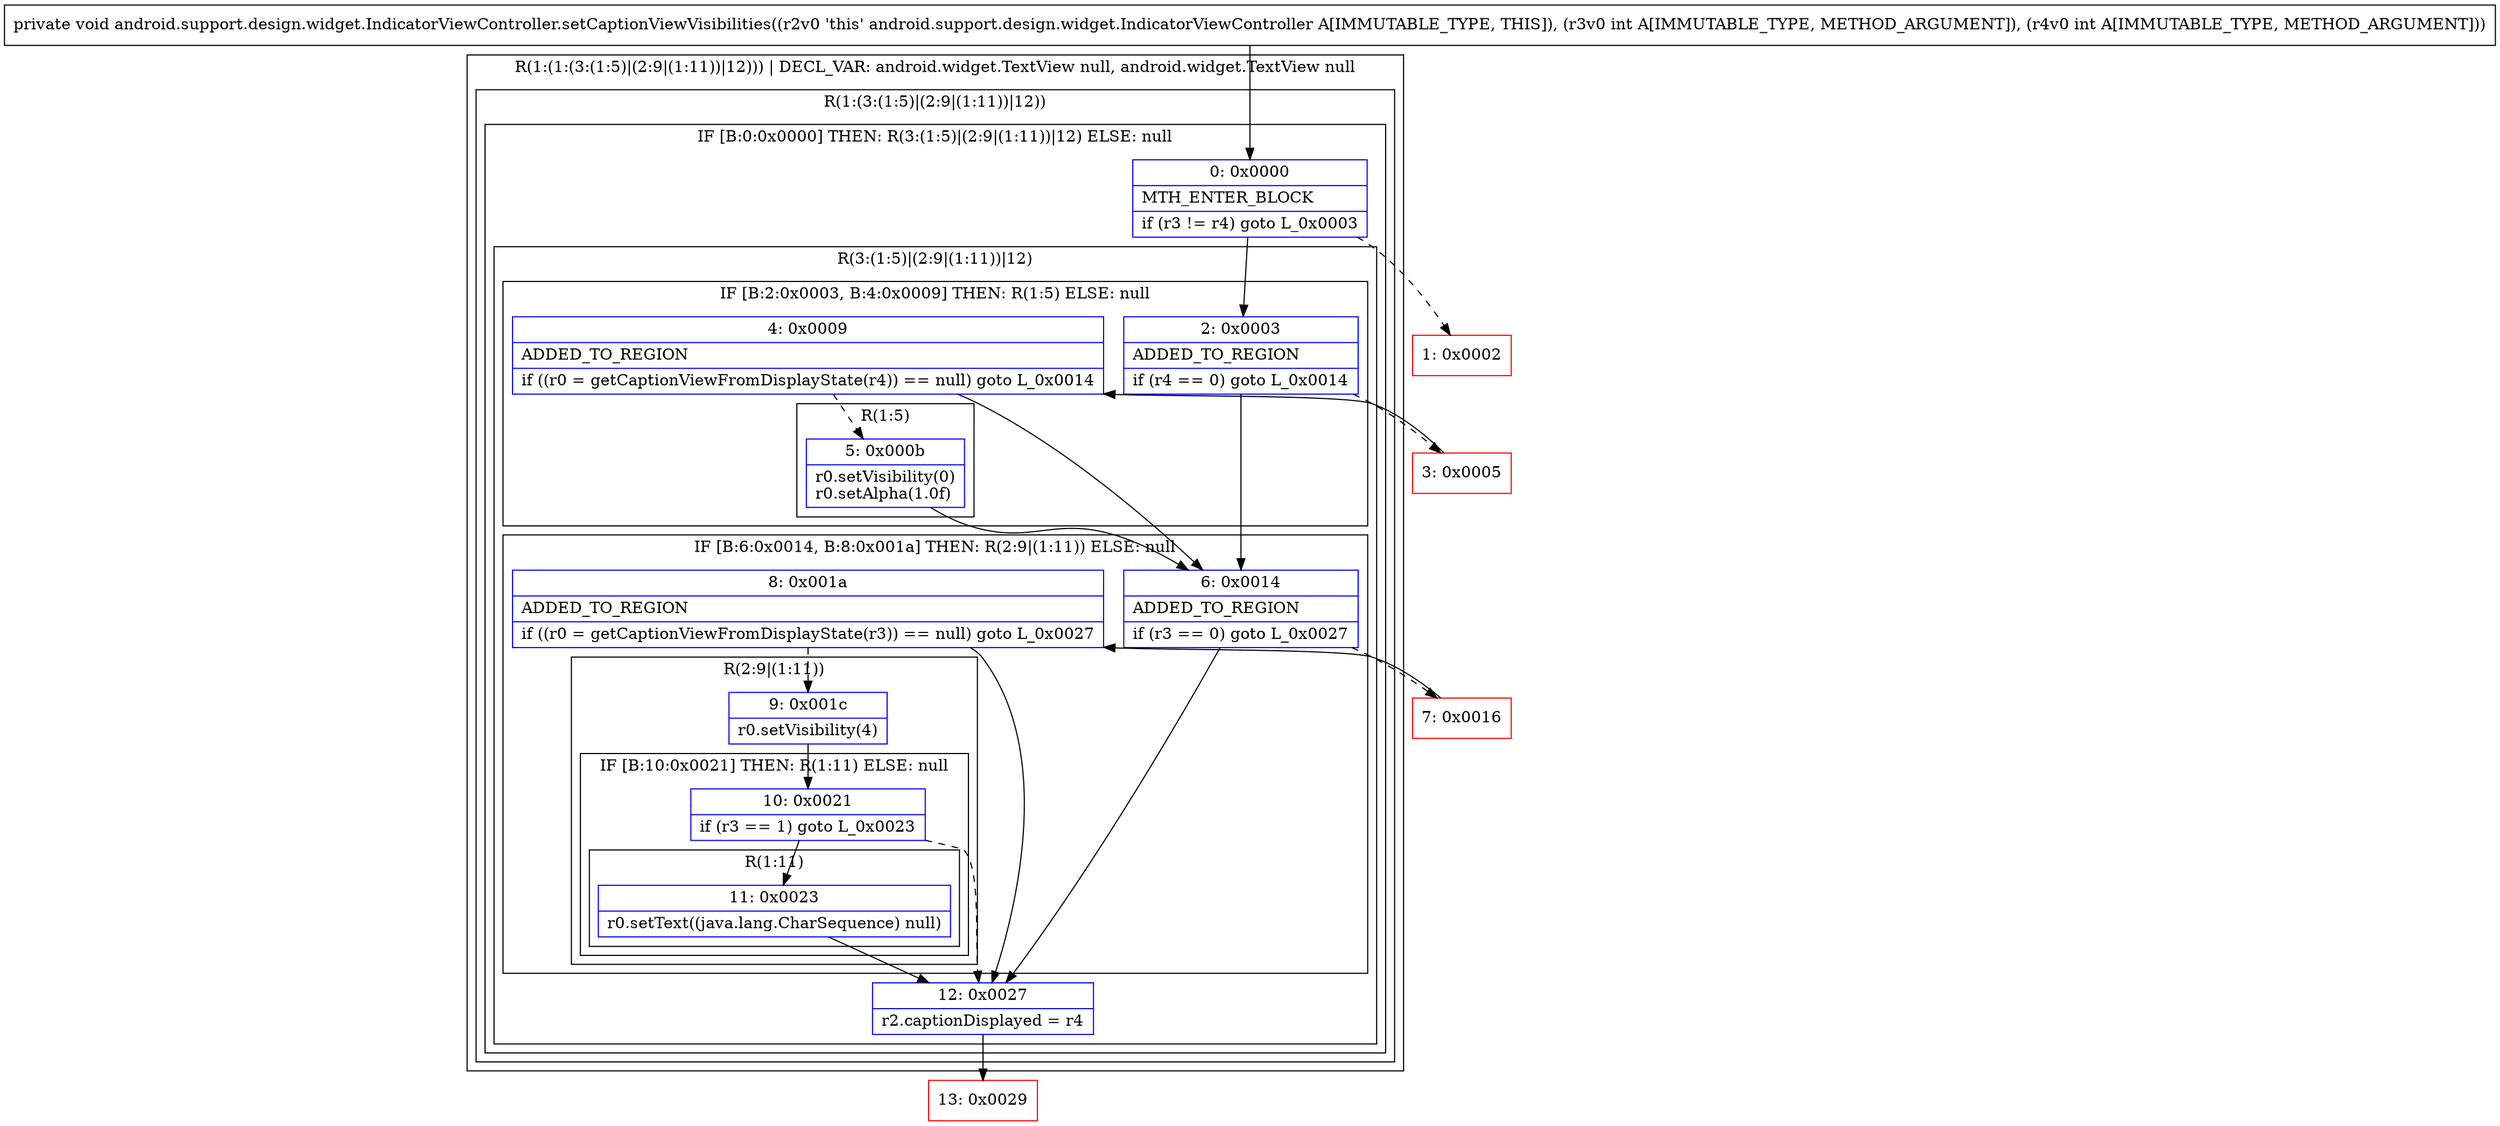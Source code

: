 digraph "CFG forandroid.support.design.widget.IndicatorViewController.setCaptionViewVisibilities(II)V" {
subgraph cluster_Region_1271578717 {
label = "R(1:(1:(3:(1:5)|(2:9|(1:11))|12))) | DECL_VAR: android.widget.TextView null, android.widget.TextView null\l";
node [shape=record,color=blue];
subgraph cluster_Region_1534881061 {
label = "R(1:(3:(1:5)|(2:9|(1:11))|12))";
node [shape=record,color=blue];
subgraph cluster_IfRegion_74151749 {
label = "IF [B:0:0x0000] THEN: R(3:(1:5)|(2:9|(1:11))|12) ELSE: null";
node [shape=record,color=blue];
Node_0 [shape=record,label="{0\:\ 0x0000|MTH_ENTER_BLOCK\l|if (r3 != r4) goto L_0x0003\l}"];
subgraph cluster_Region_882821850 {
label = "R(3:(1:5)|(2:9|(1:11))|12)";
node [shape=record,color=blue];
subgraph cluster_IfRegion_701185084 {
label = "IF [B:2:0x0003, B:4:0x0009] THEN: R(1:5) ELSE: null";
node [shape=record,color=blue];
Node_2 [shape=record,label="{2\:\ 0x0003|ADDED_TO_REGION\l|if (r4 == 0) goto L_0x0014\l}"];
Node_4 [shape=record,label="{4\:\ 0x0009|ADDED_TO_REGION\l|if ((r0 = getCaptionViewFromDisplayState(r4)) == null) goto L_0x0014\l}"];
subgraph cluster_Region_300312933 {
label = "R(1:5)";
node [shape=record,color=blue];
Node_5 [shape=record,label="{5\:\ 0x000b|r0.setVisibility(0)\lr0.setAlpha(1.0f)\l}"];
}
}
subgraph cluster_IfRegion_1315497283 {
label = "IF [B:6:0x0014, B:8:0x001a] THEN: R(2:9|(1:11)) ELSE: null";
node [shape=record,color=blue];
Node_6 [shape=record,label="{6\:\ 0x0014|ADDED_TO_REGION\l|if (r3 == 0) goto L_0x0027\l}"];
Node_8 [shape=record,label="{8\:\ 0x001a|ADDED_TO_REGION\l|if ((r0 = getCaptionViewFromDisplayState(r3)) == null) goto L_0x0027\l}"];
subgraph cluster_Region_216153678 {
label = "R(2:9|(1:11))";
node [shape=record,color=blue];
Node_9 [shape=record,label="{9\:\ 0x001c|r0.setVisibility(4)\l}"];
subgraph cluster_IfRegion_2092484914 {
label = "IF [B:10:0x0021] THEN: R(1:11) ELSE: null";
node [shape=record,color=blue];
Node_10 [shape=record,label="{10\:\ 0x0021|if (r3 == 1) goto L_0x0023\l}"];
subgraph cluster_Region_1580673665 {
label = "R(1:11)";
node [shape=record,color=blue];
Node_11 [shape=record,label="{11\:\ 0x0023|r0.setText((java.lang.CharSequence) null)\l}"];
}
}
}
}
Node_12 [shape=record,label="{12\:\ 0x0027|r2.captionDisplayed = r4\l}"];
}
}
}
}
Node_1 [shape=record,color=red,label="{1\:\ 0x0002}"];
Node_3 [shape=record,color=red,label="{3\:\ 0x0005}"];
Node_7 [shape=record,color=red,label="{7\:\ 0x0016}"];
Node_13 [shape=record,color=red,label="{13\:\ 0x0029}"];
MethodNode[shape=record,label="{private void android.support.design.widget.IndicatorViewController.setCaptionViewVisibilities((r2v0 'this' android.support.design.widget.IndicatorViewController A[IMMUTABLE_TYPE, THIS]), (r3v0 int A[IMMUTABLE_TYPE, METHOD_ARGUMENT]), (r4v0 int A[IMMUTABLE_TYPE, METHOD_ARGUMENT])) }"];
MethodNode -> Node_0;
Node_0 -> Node_1[style=dashed];
Node_0 -> Node_2;
Node_2 -> Node_3[style=dashed];
Node_2 -> Node_6;
Node_4 -> Node_5[style=dashed];
Node_4 -> Node_6;
Node_5 -> Node_6;
Node_6 -> Node_7[style=dashed];
Node_6 -> Node_12;
Node_8 -> Node_9[style=dashed];
Node_8 -> Node_12;
Node_9 -> Node_10;
Node_10 -> Node_11;
Node_10 -> Node_12[style=dashed];
Node_11 -> Node_12;
Node_12 -> Node_13;
Node_3 -> Node_4;
Node_7 -> Node_8;
}

